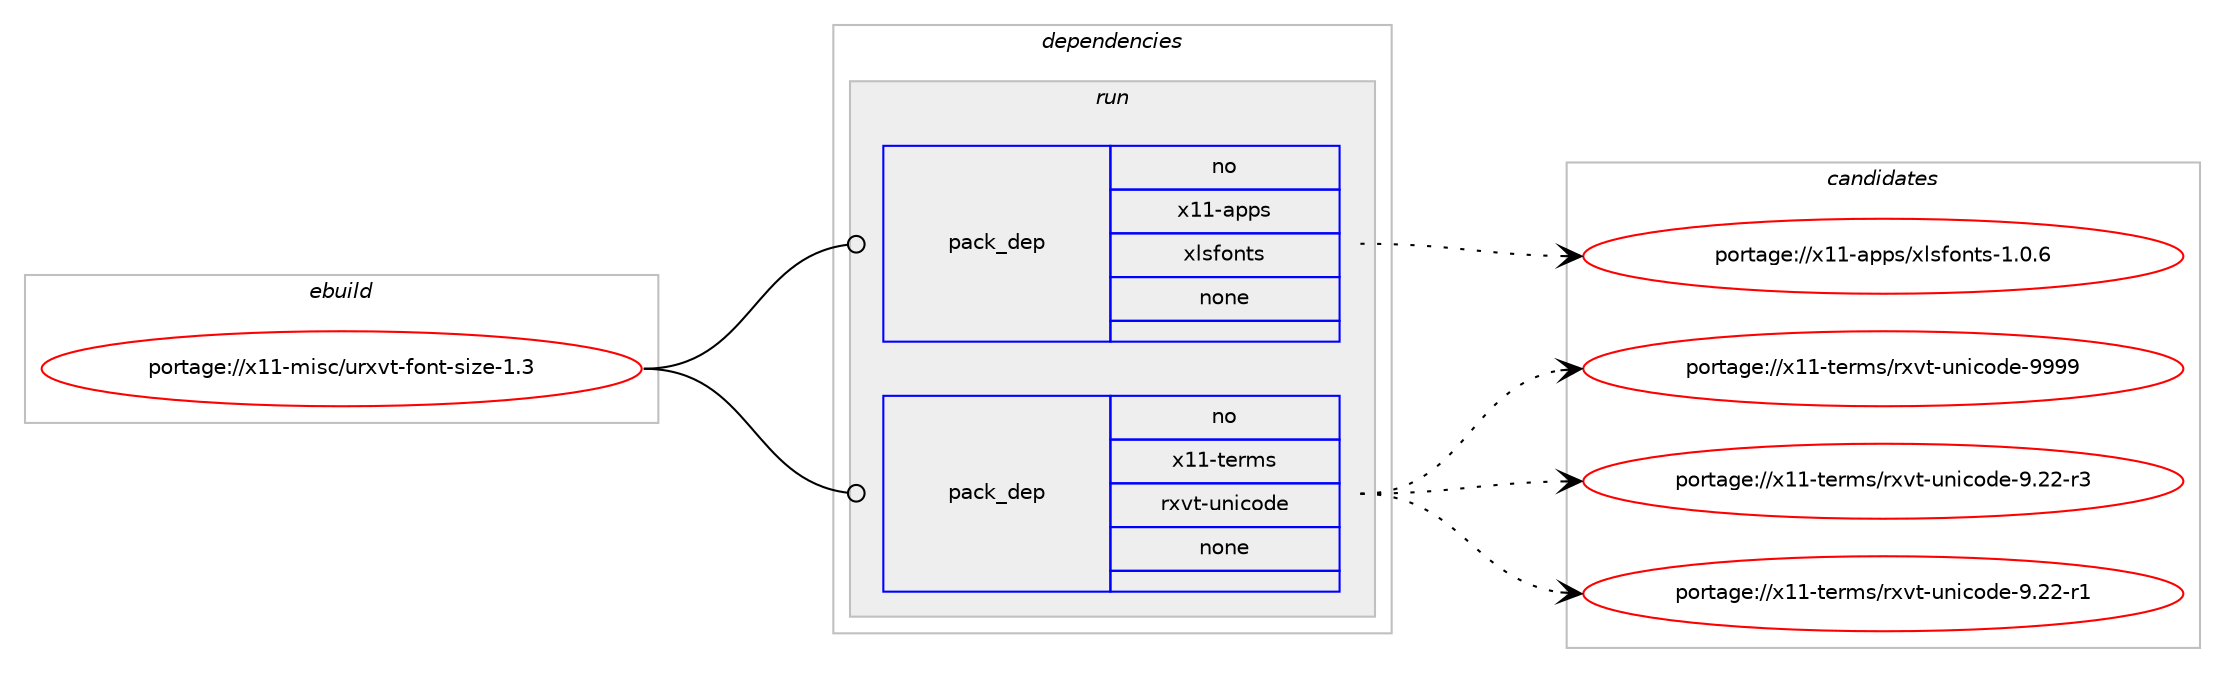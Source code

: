 digraph prolog {

# *************
# Graph options
# *************

newrank=true;
concentrate=true;
compound=true;
graph [rankdir=LR,fontname=Helvetica,fontsize=10,ranksep=1.5];#, ranksep=2.5, nodesep=0.2];
edge  [arrowhead=vee];
node  [fontname=Helvetica,fontsize=10];

# **********
# The ebuild
# **********

subgraph cluster_leftcol {
color=gray;
rank=same;
label=<<i>ebuild</i>>;
id [label="portage://x11-misc/urxvt-font-size-1.3", color=red, width=4, href="../x11-misc/urxvt-font-size-1.3.svg"];
}

# ****************
# The dependencies
# ****************

subgraph cluster_midcol {
color=gray;
label=<<i>dependencies</i>>;
subgraph cluster_compile {
fillcolor="#eeeeee";
style=filled;
label=<<i>compile</i>>;
}
subgraph cluster_compileandrun {
fillcolor="#eeeeee";
style=filled;
label=<<i>compile and run</i>>;
}
subgraph cluster_run {
fillcolor="#eeeeee";
style=filled;
label=<<i>run</i>>;
subgraph pack3304 {
dependency3745 [label=<<TABLE BORDER="0" CELLBORDER="1" CELLSPACING="0" CELLPADDING="4" WIDTH="220"><TR><TD ROWSPAN="6" CELLPADDING="30">pack_dep</TD></TR><TR><TD WIDTH="110">no</TD></TR><TR><TD>x11-apps</TD></TR><TR><TD>xlsfonts</TD></TR><TR><TD>none</TD></TR><TR><TD></TD></TR></TABLE>>, shape=none, color=blue];
}
id:e -> dependency3745:w [weight=20,style="solid",arrowhead="odot"];
subgraph pack3305 {
dependency3746 [label=<<TABLE BORDER="0" CELLBORDER="1" CELLSPACING="0" CELLPADDING="4" WIDTH="220"><TR><TD ROWSPAN="6" CELLPADDING="30">pack_dep</TD></TR><TR><TD WIDTH="110">no</TD></TR><TR><TD>x11-terms</TD></TR><TR><TD>rxvt-unicode</TD></TR><TR><TD>none</TD></TR><TR><TD></TD></TR></TABLE>>, shape=none, color=blue];
}
id:e -> dependency3746:w [weight=20,style="solid",arrowhead="odot"];
}
}

# **************
# The candidates
# **************

subgraph cluster_choices {
rank=same;
color=gray;
label=<<i>candidates</i>>;

subgraph choice3304 {
color=black;
nodesep=1;
choice1204949459711211211547120108115102111110116115454946484654 [label="portage://x11-apps/xlsfonts-1.0.6", color=red, width=4,href="../x11-apps/xlsfonts-1.0.6.svg"];
dependency3745:e -> choice1204949459711211211547120108115102111110116115454946484654:w [style=dotted,weight="100"];
}
subgraph choice3305 {
color=black;
nodesep=1;
choice1204949451161011141091154711412011811645117110105991111001014557575757 [label="portage://x11-terms/rxvt-unicode-9999", color=red, width=4,href="../x11-terms/rxvt-unicode-9999.svg"];
choice12049494511610111410911547114120118116451171101059911110010145574650504511451 [label="portage://x11-terms/rxvt-unicode-9.22-r3", color=red, width=4,href="../x11-terms/rxvt-unicode-9.22-r3.svg"];
choice12049494511610111410911547114120118116451171101059911110010145574650504511449 [label="portage://x11-terms/rxvt-unicode-9.22-r1", color=red, width=4,href="../x11-terms/rxvt-unicode-9.22-r1.svg"];
dependency3746:e -> choice1204949451161011141091154711412011811645117110105991111001014557575757:w [style=dotted,weight="100"];
dependency3746:e -> choice12049494511610111410911547114120118116451171101059911110010145574650504511451:w [style=dotted,weight="100"];
dependency3746:e -> choice12049494511610111410911547114120118116451171101059911110010145574650504511449:w [style=dotted,weight="100"];
}
}

}

